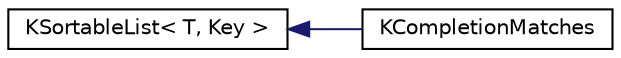 digraph "Graphical Class Hierarchy"
{
  edge [fontname="Helvetica",fontsize="10",labelfontname="Helvetica",labelfontsize="10"];
  node [fontname="Helvetica",fontsize="10",shape=record];
  rankdir="LR";
  Node0 [label="KSortableList\< T, Key \>",height=0.2,width=0.4,color="black", fillcolor="white", style="filled",URL="$classKSortableList.html",tooltip="KSortableList is a QList which associates a key with each item in the list. "];
  Node0 -> Node1 [dir="back",color="midnightblue",fontsize="10",style="solid",fontname="Helvetica"];
  Node1 [label="KCompletionMatches",height=0.2,width=0.4,color="black", fillcolor="white", style="filled",URL="$classKCompletionMatches.html",tooltip="This structure is returned by KCompletion::allWeightedMatches(). "];
}
